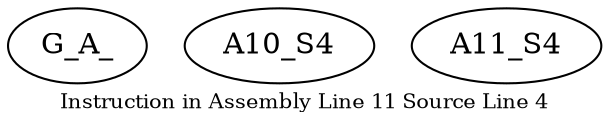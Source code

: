 digraph{
	node [ ]
	edge [ ]
	G_A_
	A10_S4 [ ]
	A11_S4 [ ]
	label = "Instruction in Assembly Line 11 Source Line 4"
	fontsize = "10"
}